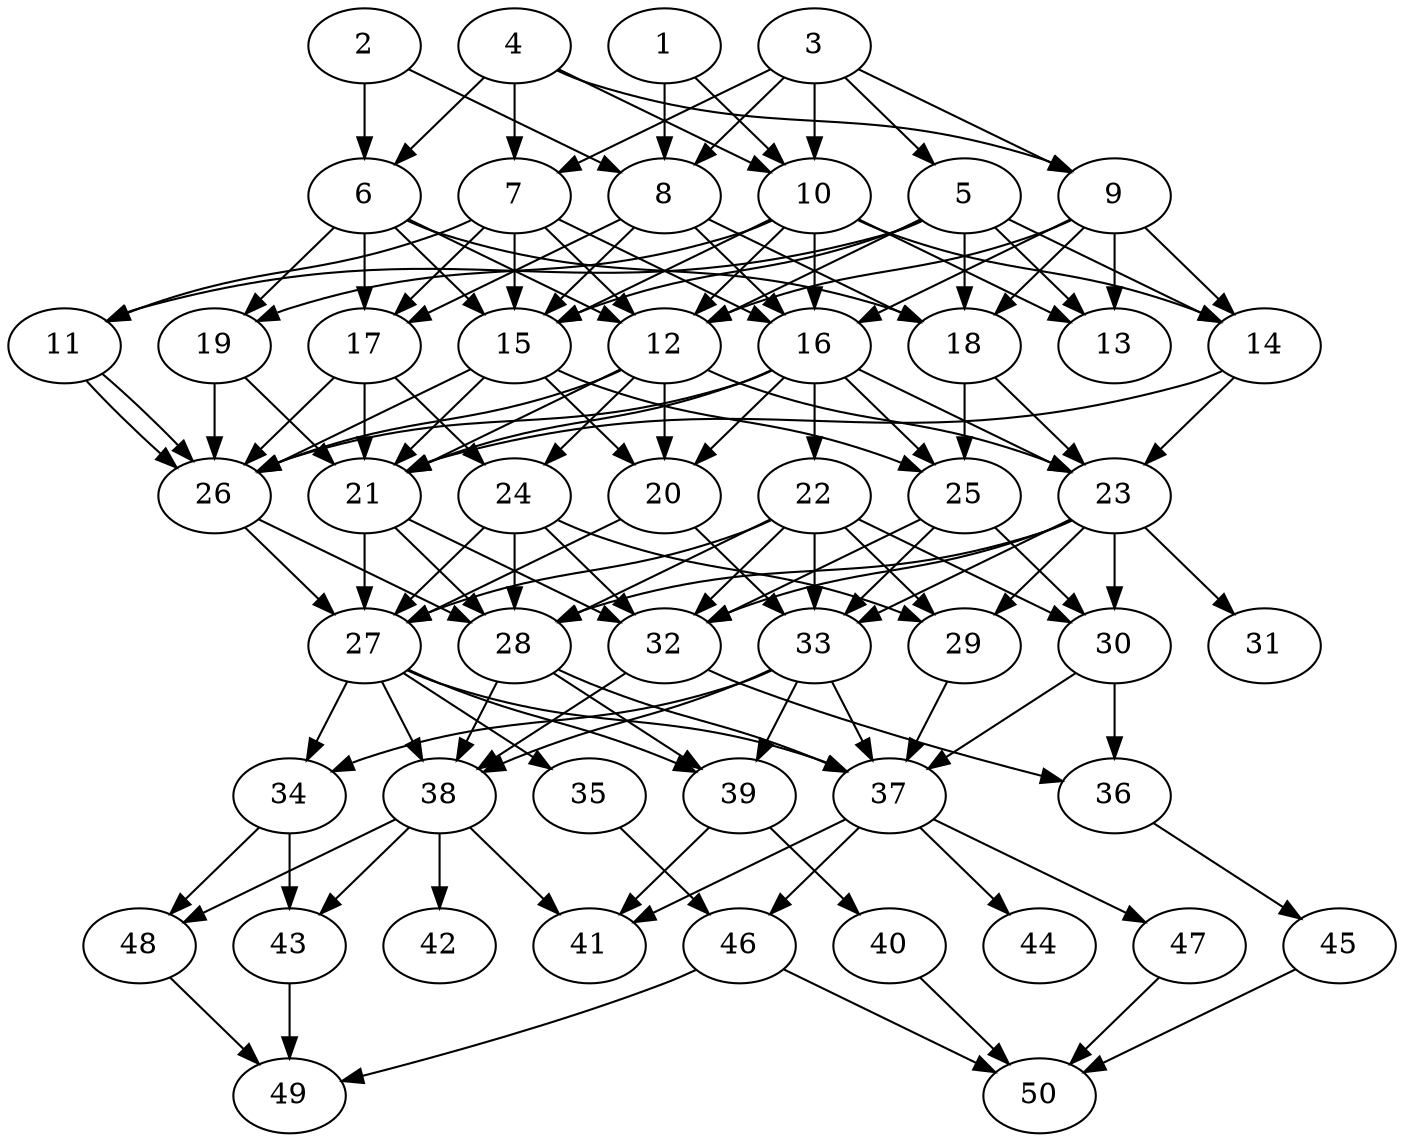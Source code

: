 // DAG automatically generated by daggen at Thu Oct  3 14:07:57 2019
// ./daggen --dot -n 50 --ccr 0.3 --fat 0.5 --regular 0.5 --density 0.7 --mindata 5242880 --maxdata 52428800 
digraph G {
  1 [size="70212267", alpha="0.07", expect_size="21063680"] 
  1 -> 8 [size ="21063680"]
  1 -> 10 [size ="21063680"]
  2 [size="22070613", alpha="0.15", expect_size="6621184"] 
  2 -> 6 [size ="6621184"]
  2 -> 8 [size ="6621184"]
  3 [size="123518293", alpha="0.20", expect_size="37055488"] 
  3 -> 5 [size ="37055488"]
  3 -> 7 [size ="37055488"]
  3 -> 8 [size ="37055488"]
  3 -> 9 [size ="37055488"]
  3 -> 10 [size ="37055488"]
  4 [size="133980160", alpha="0.09", expect_size="40194048"] 
  4 -> 6 [size ="40194048"]
  4 -> 7 [size ="40194048"]
  4 -> 9 [size ="40194048"]
  4 -> 10 [size ="40194048"]
  5 [size="102546773", alpha="0.11", expect_size="30764032"] 
  5 -> 11 [size ="30764032"]
  5 -> 12 [size ="30764032"]
  5 -> 13 [size ="30764032"]
  5 -> 14 [size ="30764032"]
  5 -> 15 [size ="30764032"]
  5 -> 18 [size ="30764032"]
  6 [size="161392640", alpha="0.04", expect_size="48417792"] 
  6 -> 12 [size ="48417792"]
  6 -> 15 [size ="48417792"]
  6 -> 17 [size ="48417792"]
  6 -> 18 [size ="48417792"]
  6 -> 19 [size ="48417792"]
  7 [size="48455680", alpha="0.14", expect_size="14536704"] 
  7 -> 11 [size ="14536704"]
  7 -> 12 [size ="14536704"]
  7 -> 15 [size ="14536704"]
  7 -> 16 [size ="14536704"]
  7 -> 17 [size ="14536704"]
  8 [size="134956373", alpha="0.16", expect_size="40486912"] 
  8 -> 15 [size ="40486912"]
  8 -> 16 [size ="40486912"]
  8 -> 17 [size ="40486912"]
  8 -> 18 [size ="40486912"]
  9 [size="43970560", alpha="0.09", expect_size="13191168"] 
  9 -> 12 [size ="13191168"]
  9 -> 13 [size ="13191168"]
  9 -> 14 [size ="13191168"]
  9 -> 16 [size ="13191168"]
  9 -> 18 [size ="13191168"]
  10 [size="141776213", alpha="0.06", expect_size="42532864"] 
  10 -> 12 [size ="42532864"]
  10 -> 13 [size ="42532864"]
  10 -> 14 [size ="42532864"]
  10 -> 15 [size ="42532864"]
  10 -> 16 [size ="42532864"]
  10 -> 19 [size ="42532864"]
  11 [size="42233173", alpha="0.17", expect_size="12669952"] 
  11 -> 26 [size ="12669952"]
  11 -> 26 [size ="12669952"]
  12 [size="96440320", alpha="0.05", expect_size="28932096"] 
  12 -> 20 [size ="28932096"]
  12 -> 21 [size ="28932096"]
  12 -> 23 [size ="28932096"]
  12 -> 24 [size ="28932096"]
  12 -> 26 [size ="28932096"]
  13 [size="55951360", alpha="0.05", expect_size="16785408"] 
  14 [size="55644160", alpha="0.14", expect_size="16693248"] 
  14 -> 21 [size ="16693248"]
  14 -> 23 [size ="16693248"]
  15 [size="122726400", alpha="0.15", expect_size="36817920"] 
  15 -> 20 [size ="36817920"]
  15 -> 21 [size ="36817920"]
  15 -> 25 [size ="36817920"]
  15 -> 26 [size ="36817920"]
  16 [size="50585600", alpha="0.19", expect_size="15175680"] 
  16 -> 20 [size ="15175680"]
  16 -> 21 [size ="15175680"]
  16 -> 22 [size ="15175680"]
  16 -> 23 [size ="15175680"]
  16 -> 25 [size ="15175680"]
  16 -> 26 [size ="15175680"]
  17 [size="83374080", alpha="0.15", expect_size="25012224"] 
  17 -> 21 [size ="25012224"]
  17 -> 24 [size ="25012224"]
  17 -> 26 [size ="25012224"]
  18 [size="38161067", alpha="0.19", expect_size="11448320"] 
  18 -> 23 [size ="11448320"]
  18 -> 25 [size ="11448320"]
  19 [size="167065600", alpha="0.20", expect_size="50119680"] 
  19 -> 21 [size ="50119680"]
  19 -> 26 [size ="50119680"]
  20 [size="78414507", alpha="0.07", expect_size="23524352"] 
  20 -> 27 [size ="23524352"]
  20 -> 33 [size ="23524352"]
  21 [size="126382080", alpha="0.02", expect_size="37914624"] 
  21 -> 27 [size ="37914624"]
  21 -> 28 [size ="37914624"]
  21 -> 32 [size ="37914624"]
  22 [size="99020800", alpha="0.17", expect_size="29706240"] 
  22 -> 27 [size ="29706240"]
  22 -> 28 [size ="29706240"]
  22 -> 29 [size ="29706240"]
  22 -> 30 [size ="29706240"]
  22 -> 32 [size ="29706240"]
  22 -> 33 [size ="29706240"]
  23 [size="137533440", alpha="0.05", expect_size="41260032"] 
  23 -> 28 [size ="41260032"]
  23 -> 29 [size ="41260032"]
  23 -> 30 [size ="41260032"]
  23 -> 31 [size ="41260032"]
  23 -> 32 [size ="41260032"]
  23 -> 33 [size ="41260032"]
  24 [size="20012373", alpha="0.09", expect_size="6003712"] 
  24 -> 27 [size ="6003712"]
  24 -> 28 [size ="6003712"]
  24 -> 29 [size ="6003712"]
  24 -> 32 [size ="6003712"]
  25 [size="130461013", alpha="0.03", expect_size="39138304"] 
  25 -> 30 [size ="39138304"]
  25 -> 32 [size ="39138304"]
  25 -> 33 [size ="39138304"]
  26 [size="91610453", alpha="0.16", expect_size="27483136"] 
  26 -> 27 [size ="27483136"]
  26 -> 28 [size ="27483136"]
  27 [size="82022400", alpha="0.12", expect_size="24606720"] 
  27 -> 34 [size ="24606720"]
  27 -> 35 [size ="24606720"]
  27 -> 37 [size ="24606720"]
  27 -> 38 [size ="24606720"]
  27 -> 39 [size ="24606720"]
  28 [size="41294507", alpha="0.03", expect_size="12388352"] 
  28 -> 37 [size ="12388352"]
  28 -> 38 [size ="12388352"]
  28 -> 39 [size ="12388352"]
  29 [size="34314240", alpha="0.18", expect_size="10294272"] 
  29 -> 37 [size ="10294272"]
  30 [size="31051093", alpha="0.09", expect_size="9315328"] 
  30 -> 36 [size ="9315328"]
  30 -> 37 [size ="9315328"]
  31 [size="88975360", alpha="0.02", expect_size="26692608"] 
  32 [size="103536640", alpha="0.06", expect_size="31060992"] 
  32 -> 36 [size ="31060992"]
  32 -> 38 [size ="31060992"]
  33 [size="79336107", alpha="0.15", expect_size="23800832"] 
  33 -> 34 [size ="23800832"]
  33 -> 37 [size ="23800832"]
  33 -> 38 [size ="23800832"]
  33 -> 39 [size ="23800832"]
  34 [size="122412373", alpha="0.08", expect_size="36723712"] 
  34 -> 43 [size ="36723712"]
  34 -> 48 [size ="36723712"]
  35 [size="34696533", alpha="0.15", expect_size="10408960"] 
  35 -> 46 [size ="10408960"]
  36 [size="58552320", alpha="0.06", expect_size="17565696"] 
  36 -> 45 [size ="17565696"]
  37 [size="23316480", alpha="0.05", expect_size="6994944"] 
  37 -> 41 [size ="6994944"]
  37 -> 44 [size ="6994944"]
  37 -> 46 [size ="6994944"]
  37 -> 47 [size ="6994944"]
  38 [size="117265067", alpha="0.08", expect_size="35179520"] 
  38 -> 41 [size ="35179520"]
  38 -> 42 [size ="35179520"]
  38 -> 43 [size ="35179520"]
  38 -> 48 [size ="35179520"]
  39 [size="143301973", alpha="0.09", expect_size="42990592"] 
  39 -> 40 [size ="42990592"]
  39 -> 41 [size ="42990592"]
  40 [size="127931733", alpha="0.18", expect_size="38379520"] 
  40 -> 50 [size ="38379520"]
  41 [size="38161067", alpha="0.00", expect_size="11448320"] 
  42 [size="56043520", alpha="0.13", expect_size="16813056"] 
  43 [size="103253333", alpha="0.02", expect_size="30976000"] 
  43 -> 49 [size ="30976000"]
  44 [size="60982613", alpha="0.10", expect_size="18294784"] 
  45 [size="124689067", alpha="0.13", expect_size="37406720"] 
  45 -> 50 [size ="37406720"]
  46 [size="85046613", alpha="0.06", expect_size="25513984"] 
  46 -> 49 [size ="25513984"]
  46 -> 50 [size ="25513984"]
  47 [size="132457813", alpha="0.06", expect_size="39737344"] 
  47 -> 50 [size ="39737344"]
  48 [size="18244267", alpha="0.10", expect_size="5473280"] 
  48 -> 49 [size ="5473280"]
  49 [size="77670400", alpha="0.16", expect_size="23301120"] 
  50 [size="145752747", alpha="0.03", expect_size="43725824"] 
}
